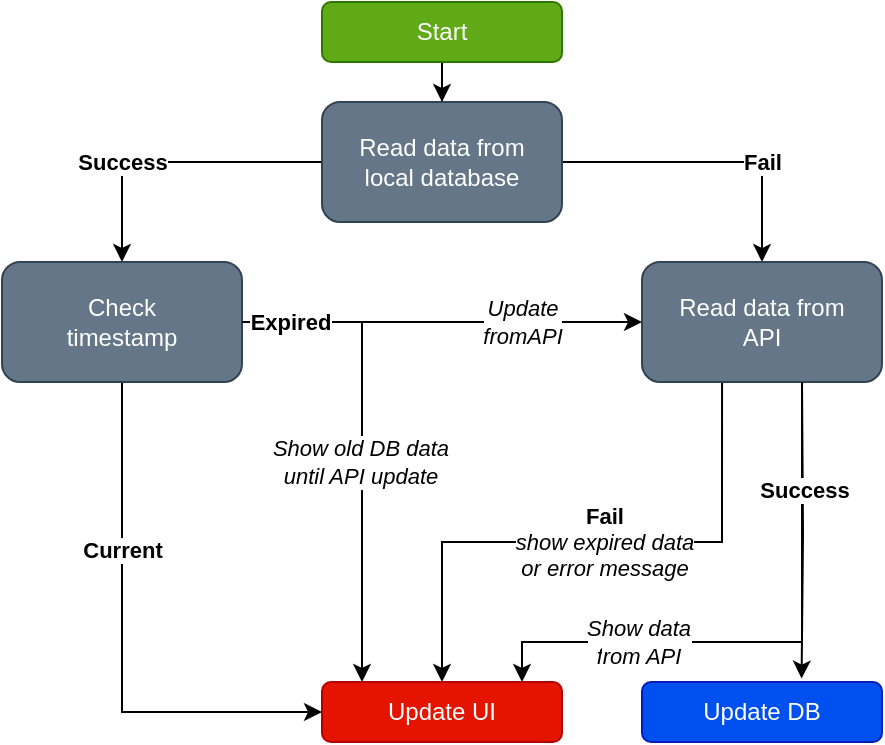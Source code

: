 <mxfile version="26.1.3">
  <diagram name="Page-1" id="v0cZbxkGTitF6ZuWHSv6">
    <mxGraphModel dx="819" dy="446" grid="1" gridSize="10" guides="1" tooltips="1" connect="1" arrows="1" fold="1" page="1" pageScale="1" pageWidth="827" pageHeight="1169" math="0" shadow="0">
      <root>
        <mxCell id="0" />
        <mxCell id="1" parent="0" />
        <mxCell id="GKyc-UdrTkDvQ-v3nSYe-20" value="" style="edgeStyle=orthogonalEdgeStyle;rounded=0;orthogonalLoop=1;jettySize=auto;html=1;" edge="1" parent="1" source="GKyc-UdrTkDvQ-v3nSYe-1" target="GKyc-UdrTkDvQ-v3nSYe-2">
          <mxGeometry relative="1" as="geometry" />
        </mxCell>
        <mxCell id="GKyc-UdrTkDvQ-v3nSYe-1" value="Start" style="rounded=1;whiteSpace=wrap;html=1;fillColor=#60a917;strokeColor=#2D7600;fontColor=#ffffff;" vertex="1" parent="1">
          <mxGeometry x="320" y="150" width="120" height="30" as="geometry" />
        </mxCell>
        <mxCell id="GKyc-UdrTkDvQ-v3nSYe-5" style="edgeStyle=orthogonalEdgeStyle;rounded=0;orthogonalLoop=1;jettySize=auto;html=1;exitX=0;exitY=0.5;exitDx=0;exitDy=0;" edge="1" parent="1" source="GKyc-UdrTkDvQ-v3nSYe-2" target="GKyc-UdrTkDvQ-v3nSYe-3">
          <mxGeometry relative="1" as="geometry" />
        </mxCell>
        <mxCell id="GKyc-UdrTkDvQ-v3nSYe-7" value="&lt;b&gt;Success&lt;/b&gt;" style="edgeLabel;html=1;align=center;verticalAlign=middle;resizable=0;points=[];" vertex="1" connectable="0" parent="GKyc-UdrTkDvQ-v3nSYe-5">
          <mxGeometry x="-0.08" y="1" relative="1" as="geometry">
            <mxPoint x="-31" y="-1" as="offset" />
          </mxGeometry>
        </mxCell>
        <mxCell id="GKyc-UdrTkDvQ-v3nSYe-6" style="edgeStyle=orthogonalEdgeStyle;rounded=0;orthogonalLoop=1;jettySize=auto;html=1;exitX=1;exitY=0.5;exitDx=0;exitDy=0;entryX=0.5;entryY=0;entryDx=0;entryDy=0;" edge="1" parent="1" source="GKyc-UdrTkDvQ-v3nSYe-2" target="GKyc-UdrTkDvQ-v3nSYe-4">
          <mxGeometry relative="1" as="geometry" />
        </mxCell>
        <mxCell id="GKyc-UdrTkDvQ-v3nSYe-8" value="&lt;b&gt;Fail&lt;/b&gt;" style="edgeLabel;html=1;align=center;verticalAlign=middle;resizable=0;points=[];" vertex="1" connectable="0" parent="GKyc-UdrTkDvQ-v3nSYe-6">
          <mxGeometry x="-0.107" relative="1" as="geometry">
            <mxPoint x="33" as="offset" />
          </mxGeometry>
        </mxCell>
        <mxCell id="GKyc-UdrTkDvQ-v3nSYe-2" value="Read data from&lt;br&gt;local database" style="rounded=1;whiteSpace=wrap;html=1;fillColor=#647687;fontColor=#ffffff;strokeColor=#314354;gradientColor=none;" vertex="1" parent="1">
          <mxGeometry x="320" y="200" width="120" height="60" as="geometry" />
        </mxCell>
        <mxCell id="GKyc-UdrTkDvQ-v3nSYe-9" style="edgeStyle=orthogonalEdgeStyle;rounded=0;orthogonalLoop=1;jettySize=auto;html=1;exitX=1;exitY=0.5;exitDx=0;exitDy=0;entryX=0;entryY=0.5;entryDx=0;entryDy=0;" edge="1" parent="1" source="GKyc-UdrTkDvQ-v3nSYe-3" target="GKyc-UdrTkDvQ-v3nSYe-4">
          <mxGeometry relative="1" as="geometry" />
        </mxCell>
        <mxCell id="GKyc-UdrTkDvQ-v3nSYe-13" value="&lt;i&gt;Update&lt;span style=&quot;background-color: light-dark(#ffffff, var(--ge-dark-color, #121212)); color: light-dark(rgb(0, 0, 0), rgb(255, 255, 255));&quot;&gt;&lt;br&gt;fromAPI&lt;/span&gt;&lt;/i&gt;" style="edgeLabel;html=1;align=center;verticalAlign=middle;resizable=0;points=[];" vertex="1" connectable="0" parent="GKyc-UdrTkDvQ-v3nSYe-9">
          <mxGeometry x="-0.13" y="2" relative="1" as="geometry">
            <mxPoint x="53" y="2" as="offset" />
          </mxGeometry>
        </mxCell>
        <mxCell id="GKyc-UdrTkDvQ-v3nSYe-11" style="edgeStyle=orthogonalEdgeStyle;rounded=0;orthogonalLoop=1;jettySize=auto;html=1;exitX=0.5;exitY=1;exitDx=0;exitDy=0;entryX=0;entryY=0.5;entryDx=0;entryDy=0;" edge="1" parent="1" source="GKyc-UdrTkDvQ-v3nSYe-3" target="GKyc-UdrTkDvQ-v3nSYe-10">
          <mxGeometry relative="1" as="geometry" />
        </mxCell>
        <mxCell id="GKyc-UdrTkDvQ-v3nSYe-14" value="&lt;b&gt;Current&lt;/b&gt;" style="edgeLabel;html=1;align=center;verticalAlign=middle;resizable=0;points=[];" vertex="1" connectable="0" parent="GKyc-UdrTkDvQ-v3nSYe-11">
          <mxGeometry x="-0.166" y="-1" relative="1" as="geometry">
            <mxPoint x="1" y="-27" as="offset" />
          </mxGeometry>
        </mxCell>
        <mxCell id="GKyc-UdrTkDvQ-v3nSYe-3" value="Check&lt;br&gt;timestamp" style="rounded=1;whiteSpace=wrap;html=1;fillColor=#647687;fontColor=#ffffff;strokeColor=#314354;" vertex="1" parent="1">
          <mxGeometry x="160" y="280" width="120" height="60" as="geometry" />
        </mxCell>
        <mxCell id="GKyc-UdrTkDvQ-v3nSYe-17" value="" style="edgeStyle=orthogonalEdgeStyle;rounded=0;orthogonalLoop=1;jettySize=auto;html=1;entryX=0.665;entryY=-0.057;entryDx=0;entryDy=0;entryPerimeter=0;" edge="1" parent="1" target="GKyc-UdrTkDvQ-v3nSYe-16">
          <mxGeometry relative="1" as="geometry">
            <mxPoint x="560" y="340" as="sourcePoint" />
            <mxPoint x="560" y="519" as="targetPoint" />
          </mxGeometry>
        </mxCell>
        <mxCell id="GKyc-UdrTkDvQ-v3nSYe-31" style="edgeStyle=orthogonalEdgeStyle;rounded=0;orthogonalLoop=1;jettySize=auto;html=1;exitX=0.25;exitY=1;exitDx=0;exitDy=0;entryX=0.5;entryY=0;entryDx=0;entryDy=0;" edge="1" parent="1" target="GKyc-UdrTkDvQ-v3nSYe-10">
          <mxGeometry relative="1" as="geometry">
            <mxPoint x="460" y="400" as="targetPoint" />
            <mxPoint x="520.03" y="340.0" as="sourcePoint" />
            <Array as="points">
              <mxPoint x="520" y="420" />
              <mxPoint x="380" y="420" />
            </Array>
          </mxGeometry>
        </mxCell>
        <mxCell id="GKyc-UdrTkDvQ-v3nSYe-33" value="&lt;b&gt;Fail&lt;/b&gt;&lt;br&gt;&lt;i&gt;show expired data&lt;br&gt;or error message&lt;/i&gt;" style="edgeLabel;html=1;align=center;verticalAlign=middle;resizable=0;points=[];" vertex="1" connectable="0" parent="GKyc-UdrTkDvQ-v3nSYe-31">
          <mxGeometry x="-0.043" relative="1" as="geometry">
            <mxPoint as="offset" />
          </mxGeometry>
        </mxCell>
        <mxCell id="GKyc-UdrTkDvQ-v3nSYe-4" value="Read data from&lt;br&gt;API" style="rounded=1;whiteSpace=wrap;html=1;fillColor=#647687;fontColor=#ffffff;strokeColor=#314354;" vertex="1" parent="1">
          <mxGeometry x="480" y="280" width="120" height="60" as="geometry" />
        </mxCell>
        <mxCell id="GKyc-UdrTkDvQ-v3nSYe-10" value="Update UI" style="rounded=1;whiteSpace=wrap;html=1;fillColor=#e51400;fontColor=#ffffff;strokeColor=#B20000;" vertex="1" parent="1">
          <mxGeometry x="320" y="490" width="120" height="30" as="geometry" />
        </mxCell>
        <mxCell id="GKyc-UdrTkDvQ-v3nSYe-16" value="Update DB" style="rounded=1;whiteSpace=wrap;html=1;fillColor=#0050ef;fontColor=#ffffff;strokeColor=#001DBC;" vertex="1" parent="1">
          <mxGeometry x="480" y="490" width="120" height="30" as="geometry" />
        </mxCell>
        <mxCell id="GKyc-UdrTkDvQ-v3nSYe-22" style="edgeStyle=orthogonalEdgeStyle;rounded=0;orthogonalLoop=1;jettySize=auto;html=1;exitX=1;exitY=0.5;exitDx=0;exitDy=0;" edge="1" parent="1" source="GKyc-UdrTkDvQ-v3nSYe-3">
          <mxGeometry relative="1" as="geometry">
            <mxPoint x="280" y="311" as="sourcePoint" />
            <mxPoint x="340" y="490" as="targetPoint" />
            <Array as="points">
              <mxPoint x="340" y="310" />
            </Array>
          </mxGeometry>
        </mxCell>
        <mxCell id="GKyc-UdrTkDvQ-v3nSYe-24" value="&lt;i&gt;Show old DB data&lt;br&gt;until API update&lt;/i&gt;" style="edgeLabel;html=1;align=center;verticalAlign=middle;resizable=0;points=[];" vertex="1" connectable="0" parent="GKyc-UdrTkDvQ-v3nSYe-22">
          <mxGeometry x="0.505" y="-1" relative="1" as="geometry">
            <mxPoint y="-51" as="offset" />
          </mxGeometry>
        </mxCell>
        <mxCell id="GKyc-UdrTkDvQ-v3nSYe-29" value="&lt;b&gt;Expired&lt;/b&gt;" style="edgeLabel;html=1;align=center;verticalAlign=middle;resizable=0;points=[];" vertex="1" connectable="0" parent="GKyc-UdrTkDvQ-v3nSYe-22">
          <mxGeometry x="-0.506" relative="1" as="geometry">
            <mxPoint x="-36" as="offset" />
          </mxGeometry>
        </mxCell>
        <mxCell id="GKyc-UdrTkDvQ-v3nSYe-26" style="edgeStyle=orthogonalEdgeStyle;rounded=0;orthogonalLoop=1;jettySize=auto;html=1;" edge="1" parent="1">
          <mxGeometry relative="1" as="geometry">
            <mxPoint x="560" y="340" as="sourcePoint" />
            <mxPoint x="420" y="490" as="targetPoint" />
            <Array as="points">
              <mxPoint x="560" y="470" />
              <mxPoint x="420" y="470" />
            </Array>
          </mxGeometry>
        </mxCell>
        <mxCell id="GKyc-UdrTkDvQ-v3nSYe-28" value="&lt;i&gt;Show data&lt;br&gt;f&lt;span style=&quot;background-color: light-dark(#ffffff, var(--ge-dark-color, #121212)); color: light-dark(rgb(0, 0, 0), rgb(255, 255, 255));&quot;&gt;rom API&lt;/span&gt;&lt;/i&gt;" style="edgeLabel;html=1;align=center;verticalAlign=middle;resizable=0;points=[];" vertex="1" connectable="0" parent="GKyc-UdrTkDvQ-v3nSYe-26">
          <mxGeometry x="0.19" y="4" relative="1" as="geometry">
            <mxPoint x="-40" y="-4" as="offset" />
          </mxGeometry>
        </mxCell>
        <mxCell id="GKyc-UdrTkDvQ-v3nSYe-32" value="&lt;b&gt;Success&lt;/b&gt;" style="edgeLabel;html=1;align=center;verticalAlign=middle;resizable=0;points=[];" vertex="1" connectable="0" parent="GKyc-UdrTkDvQ-v3nSYe-26">
          <mxGeometry x="-0.63" y="1" relative="1" as="geometry">
            <mxPoint as="offset" />
          </mxGeometry>
        </mxCell>
      </root>
    </mxGraphModel>
  </diagram>
</mxfile>
